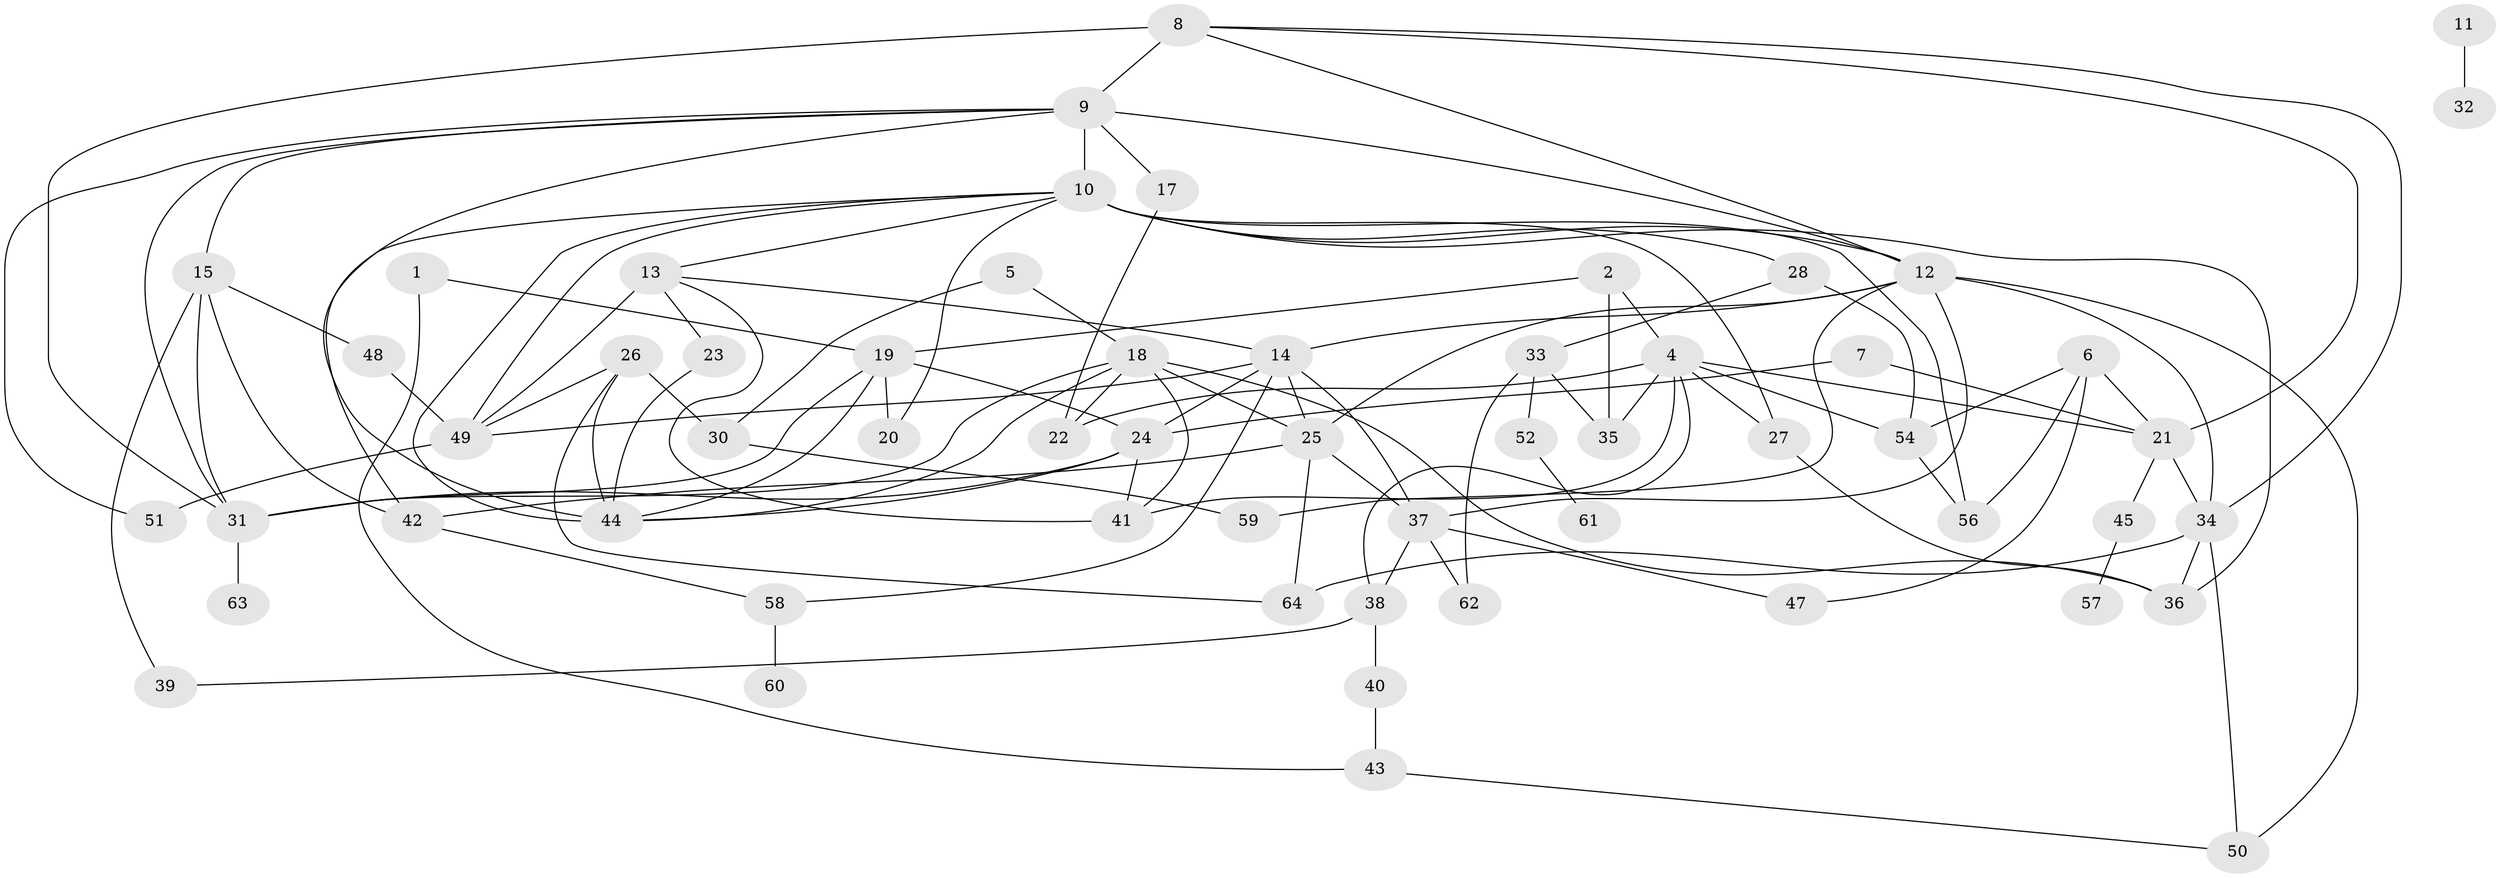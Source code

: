 // original degree distribution, {2: 0.2890625, 1: 0.1640625, 4: 0.1796875, 3: 0.1484375, 5: 0.1484375, 6: 0.03125, 0: 0.03125, 7: 0.0078125}
// Generated by graph-tools (version 1.1) at 2025/33/03/09/25 02:33:44]
// undirected, 58 vertices, 111 edges
graph export_dot {
graph [start="1"]
  node [color=gray90,style=filled];
  1;
  2;
  4;
  5;
  6;
  7;
  8;
  9;
  10;
  11;
  12;
  13;
  14;
  15;
  17;
  18;
  19;
  20;
  21;
  22;
  23;
  24;
  25;
  26;
  27;
  28;
  30;
  31;
  32;
  33;
  34;
  35;
  36;
  37;
  38;
  39;
  40;
  41;
  42;
  43;
  44;
  45;
  47;
  48;
  49;
  50;
  51;
  52;
  54;
  56;
  57;
  58;
  59;
  60;
  61;
  62;
  63;
  64;
  1 -- 19 [weight=2.0];
  1 -- 43 [weight=1.0];
  2 -- 4 [weight=1.0];
  2 -- 19 [weight=1.0];
  2 -- 35 [weight=2.0];
  4 -- 21 [weight=1.0];
  4 -- 22 [weight=2.0];
  4 -- 27 [weight=1.0];
  4 -- 35 [weight=1.0];
  4 -- 38 [weight=1.0];
  4 -- 41 [weight=2.0];
  4 -- 54 [weight=1.0];
  5 -- 18 [weight=1.0];
  5 -- 30 [weight=1.0];
  6 -- 21 [weight=1.0];
  6 -- 47 [weight=1.0];
  6 -- 54 [weight=1.0];
  6 -- 56 [weight=1.0];
  7 -- 21 [weight=2.0];
  7 -- 24 [weight=1.0];
  8 -- 9 [weight=2.0];
  8 -- 12 [weight=1.0];
  8 -- 21 [weight=1.0];
  8 -- 31 [weight=1.0];
  8 -- 34 [weight=1.0];
  9 -- 10 [weight=1.0];
  9 -- 12 [weight=1.0];
  9 -- 15 [weight=1.0];
  9 -- 17 [weight=1.0];
  9 -- 31 [weight=1.0];
  9 -- 44 [weight=1.0];
  9 -- 51 [weight=1.0];
  10 -- 12 [weight=1.0];
  10 -- 13 [weight=1.0];
  10 -- 20 [weight=1.0];
  10 -- 27 [weight=2.0];
  10 -- 28 [weight=2.0];
  10 -- 36 [weight=1.0];
  10 -- 42 [weight=1.0];
  10 -- 44 [weight=1.0];
  10 -- 49 [weight=1.0];
  10 -- 56 [weight=1.0];
  11 -- 32 [weight=1.0];
  12 -- 14 [weight=2.0];
  12 -- 25 [weight=1.0];
  12 -- 34 [weight=1.0];
  12 -- 37 [weight=1.0];
  12 -- 50 [weight=1.0];
  12 -- 59 [weight=1.0];
  13 -- 14 [weight=1.0];
  13 -- 23 [weight=1.0];
  13 -- 41 [weight=1.0];
  13 -- 49 [weight=4.0];
  14 -- 24 [weight=1.0];
  14 -- 25 [weight=1.0];
  14 -- 37 [weight=1.0];
  14 -- 49 [weight=1.0];
  14 -- 58 [weight=1.0];
  15 -- 31 [weight=1.0];
  15 -- 39 [weight=1.0];
  15 -- 42 [weight=1.0];
  15 -- 48 [weight=1.0];
  17 -- 22 [weight=1.0];
  18 -- 22 [weight=1.0];
  18 -- 25 [weight=1.0];
  18 -- 31 [weight=1.0];
  18 -- 36 [weight=1.0];
  18 -- 41 [weight=1.0];
  18 -- 44 [weight=1.0];
  19 -- 20 [weight=1.0];
  19 -- 24 [weight=1.0];
  19 -- 31 [weight=1.0];
  19 -- 44 [weight=1.0];
  21 -- 34 [weight=1.0];
  21 -- 45 [weight=1.0];
  23 -- 44 [weight=1.0];
  24 -- 31 [weight=1.0];
  24 -- 41 [weight=1.0];
  24 -- 44 [weight=1.0];
  25 -- 37 [weight=2.0];
  25 -- 42 [weight=1.0];
  25 -- 64 [weight=1.0];
  26 -- 30 [weight=1.0];
  26 -- 44 [weight=1.0];
  26 -- 49 [weight=1.0];
  26 -- 64 [weight=1.0];
  27 -- 36 [weight=1.0];
  28 -- 33 [weight=1.0];
  28 -- 54 [weight=1.0];
  30 -- 59 [weight=1.0];
  31 -- 63 [weight=1.0];
  33 -- 35 [weight=1.0];
  33 -- 52 [weight=1.0];
  33 -- 62 [weight=1.0];
  34 -- 36 [weight=1.0];
  34 -- 50 [weight=1.0];
  34 -- 64 [weight=1.0];
  37 -- 38 [weight=1.0];
  37 -- 47 [weight=1.0];
  37 -- 62 [weight=1.0];
  38 -- 39 [weight=1.0];
  38 -- 40 [weight=1.0];
  40 -- 43 [weight=1.0];
  42 -- 58 [weight=1.0];
  43 -- 50 [weight=1.0];
  45 -- 57 [weight=1.0];
  48 -- 49 [weight=1.0];
  49 -- 51 [weight=1.0];
  52 -- 61 [weight=1.0];
  54 -- 56 [weight=1.0];
  58 -- 60 [weight=1.0];
}
